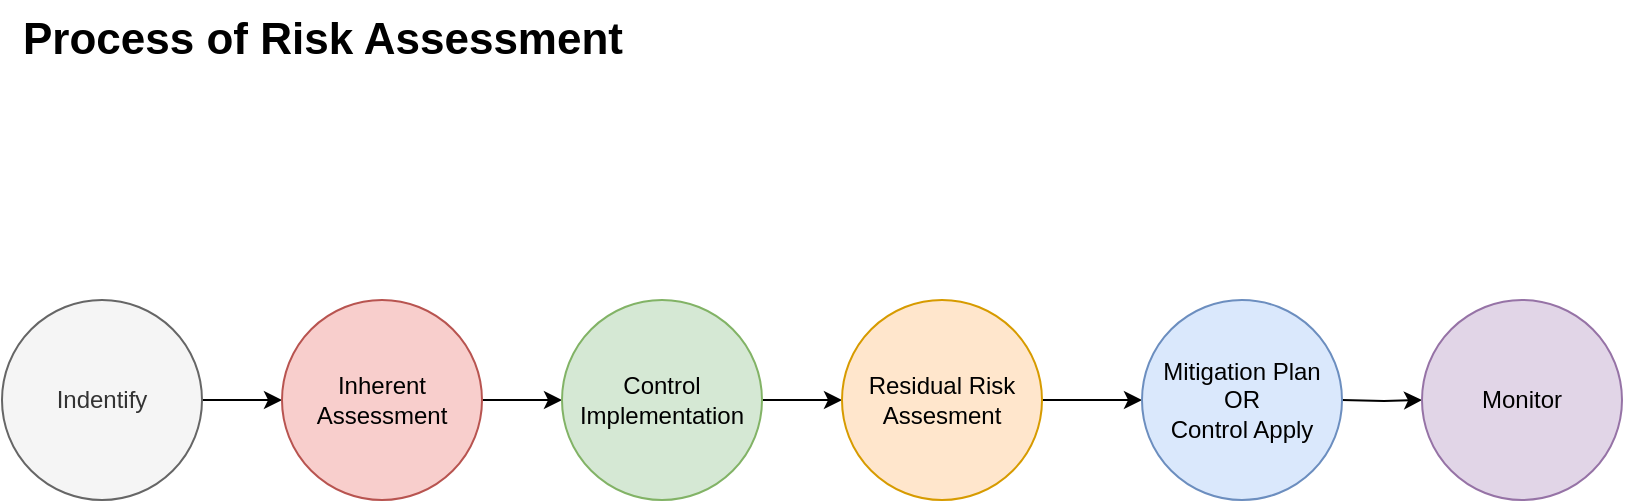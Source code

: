 <mxfile pages="2">
    <diagram name="Risk Assessment Process" id="15MNASfSljBvQMLX-rD_">
        <mxGraphModel dx="1002" dy="563" grid="1" gridSize="10" guides="1" tooltips="1" connect="1" arrows="1" fold="1" page="1" pageScale="1" pageWidth="827" pageHeight="1169" math="0" shadow="0">
            <root>
                <mxCell id="0"/>
                <mxCell id="1" parent="0"/>
                <mxCell id="Z48tQkrX5CJKN6qc_FY0-9" value="" style="edgeStyle=orthogonalEdgeStyle;rounded=0;orthogonalLoop=1;jettySize=auto;html=1;" parent="1" source="Z48tQkrX5CJKN6qc_FY0-1" target="Z48tQkrX5CJKN6qc_FY0-2" edge="1">
                    <mxGeometry relative="1" as="geometry"/>
                </mxCell>
                <UserObject label="Indentify" link="data:page/id,v3buDUtBPuDCYTwkxDMz" id="Z48tQkrX5CJKN6qc_FY0-1">
                    <mxCell style="ellipse;whiteSpace=wrap;html=1;aspect=fixed;fillColor=#f5f5f5;fontColor=#333333;strokeColor=#666666;" parent="1" vertex="1">
                        <mxGeometry x="9" y="240" width="100" height="100" as="geometry"/>
                    </mxCell>
                </UserObject>
                <mxCell id="Z48tQkrX5CJKN6qc_FY0-10" value="" style="edgeStyle=orthogonalEdgeStyle;rounded=0;orthogonalLoop=1;jettySize=auto;html=1;" parent="1" source="Z48tQkrX5CJKN6qc_FY0-2" target="Z48tQkrX5CJKN6qc_FY0-3" edge="1">
                    <mxGeometry relative="1" as="geometry"/>
                </mxCell>
                <UserObject label="Inherent Assessment" link="data:page/id,8DWoH876BlVttrcYly3p" id="Z48tQkrX5CJKN6qc_FY0-2">
                    <mxCell style="ellipse;whiteSpace=wrap;html=1;aspect=fixed;fillColor=#f8cecc;strokeColor=#b85450;" parent="1" vertex="1">
                        <mxGeometry x="149" y="240" width="100" height="100" as="geometry"/>
                    </mxCell>
                </UserObject>
                <mxCell id="Z48tQkrX5CJKN6qc_FY0-11" value="" style="edgeStyle=orthogonalEdgeStyle;rounded=0;orthogonalLoop=1;jettySize=auto;html=1;" parent="1" source="Z48tQkrX5CJKN6qc_FY0-3" target="Z48tQkrX5CJKN6qc_FY0-4" edge="1">
                    <mxGeometry relative="1" as="geometry"/>
                </mxCell>
                <mxCell id="Z48tQkrX5CJKN6qc_FY0-3" value="Control Implementation" style="ellipse;whiteSpace=wrap;html=1;aspect=fixed;fillColor=#d5e8d4;strokeColor=#82b366;" parent="1" vertex="1">
                    <mxGeometry x="289" y="240" width="100" height="100" as="geometry"/>
                </mxCell>
                <mxCell id="Z48tQkrX5CJKN6qc_FY0-12" value="" style="edgeStyle=orthogonalEdgeStyle;rounded=0;orthogonalLoop=1;jettySize=auto;html=1;" parent="1" source="Z48tQkrX5CJKN6qc_FY0-4" edge="1">
                    <mxGeometry relative="1" as="geometry">
                        <mxPoint x="579" y="290" as="targetPoint"/>
                    </mxGeometry>
                </mxCell>
                <mxCell id="Z48tQkrX5CJKN6qc_FY0-4" value="Residual Risk&lt;br&gt;Assesment" style="ellipse;whiteSpace=wrap;html=1;aspect=fixed;fillColor=#ffe6cc;strokeColor=#d79b00;" parent="1" vertex="1">
                    <mxGeometry x="429" y="240" width="100" height="100" as="geometry"/>
                </mxCell>
                <mxCell id="Z48tQkrX5CJKN6qc_FY0-13" value="" style="edgeStyle=orthogonalEdgeStyle;rounded=0;orthogonalLoop=1;jettySize=auto;html=1;" parent="1" target="Z48tQkrX5CJKN6qc_FY0-6" edge="1">
                    <mxGeometry relative="1" as="geometry">
                        <mxPoint x="679" y="290" as="sourcePoint"/>
                    </mxGeometry>
                </mxCell>
                <mxCell id="Z48tQkrX5CJKN6qc_FY0-6" value="Monitor" style="ellipse;whiteSpace=wrap;html=1;aspect=fixed;fillColor=#e1d5e7;strokeColor=#9673a6;" parent="1" vertex="1">
                    <mxGeometry x="719" y="240" width="100" height="100" as="geometry"/>
                </mxCell>
                <mxCell id="75Bqbwj7MVuNlZierDvX-2" value="&lt;font style=&quot;font-size: 22px;&quot;&gt;&lt;b&gt;Process of Risk Assessment&lt;/b&gt;&lt;/font&gt;" style="text;html=1;align=center;verticalAlign=middle;resizable=0;points=[];autosize=1;strokeColor=none;fillColor=none;" parent="1" vertex="1">
                    <mxGeometry x="9" y="90" width="320" height="40" as="geometry"/>
                </mxCell>
                <mxCell id="Xw0EZKHSCwIG0K04ht05-1" value="Mitigation Plan&lt;br&gt;OR&lt;br&gt;Control Apply" style="ellipse;whiteSpace=wrap;html=1;aspect=fixed;fillColor=#dae8fc;strokeColor=#6c8ebf;" parent="1" vertex="1">
                    <mxGeometry x="579" y="240" width="100" height="100" as="geometry"/>
                </mxCell>
            </root>
        </mxGraphModel>
    </diagram>
    <diagram id="v3buDUtBPuDCYTwkxDMz" name="Risk Identification Stage">
        <mxGraphModel dx="1002" dy="563" grid="1" gridSize="10" guides="1" tooltips="1" connect="1" arrows="1" fold="1" page="1" pageScale="1" pageWidth="827" pageHeight="1169" math="0" shadow="0">
            <root>
                <mxCell id="0"/>
                <mxCell id="1" parent="0"/>
                <mxCell id="fMBHeTYr3n7B6SUOA5rN-1" value="" style="swimlane;startSize=0;fontSize=24;" parent="1" vertex="1">
                    <mxGeometry x="80" y="50" width="780" height="520" as="geometry">
                        <mxRectangle x="40" y="80" width="50" height="40" as="alternateBounds"/>
                    </mxGeometry>
                </mxCell>
                <mxCell id="BUL69KtetxcrcClshWOw-1" value="&lt;div style=&quot;&quot;&gt;&lt;span style=&quot;font-size: 12px; background-color: initial;&quot;&gt;Entiy Dropdown&lt;/span&gt;&lt;/div&gt;" style="rounded=1;whiteSpace=wrap;html=1;fontSize=24;align=center;" parent="fMBHeTYr3n7B6SUOA5rN-1" vertex="1">
                    <mxGeometry x="30" y="40" width="140" height="40" as="geometry"/>
                </mxCell>
                <mxCell id="BUL69KtetxcrcClshWOw-7" value="Department Dropdown" style="rounded=1;whiteSpace=wrap;html=1;fontSize=12;" parent="fMBHeTYr3n7B6SUOA5rN-1" vertex="1">
                    <mxGeometry x="360" y="40" width="134" height="40" as="geometry"/>
                </mxCell>
                <mxCell id="BUL69KtetxcrcClshWOw-6" value="Group Dropdown" style="rounded=1;whiteSpace=wrap;html=1;fontSize=12;" parent="fMBHeTYr3n7B6SUOA5rN-1" vertex="1">
                    <mxGeometry x="190" y="40" width="144" height="40" as="geometry"/>
                </mxCell>
                <mxCell id="BUL69KtetxcrcClshWOw-8" value="Unit Dropdown&lt;br&gt;(if any)" style="rounded=1;whiteSpace=wrap;html=1;fontSize=12;" parent="fMBHeTYr3n7B6SUOA5rN-1" vertex="1">
                    <mxGeometry x="520" y="40" width="134" height="40" as="geometry"/>
                </mxCell>
                <mxCell id="-Z-RP1oG43ZO77pvYwXT-1" style="edgeStyle=none;html=1;entryX=0.25;entryY=0;entryDx=0;entryDy=0;" parent="fMBHeTYr3n7B6SUOA5rN-1" target="sW02iLDB-YwF7kZwF7Fw-2" edge="1">
                    <mxGeometry relative="1" as="geometry">
                        <mxPoint x="65" y="169" as="sourcePoint"/>
                    </mxGeometry>
                </mxCell>
                <UserObject label="Upon Clicking on the filter button a modal Pop-up will be shown up , Which will show all the associated risk based on the choosen&amp;nbsp;&lt;br&gt;&lt;b&gt;Entity,Group, Department and Unit&lt;/b&gt;" link="data:page/id,BjAR7A-LRiYmfCkJhe-3" id="BUL69KtetxcrcClshWOw-10">
                    <mxCell style="rounded=0;whiteSpace=wrap;html=1;fontSize=12;fillColor=#dae8fc;gradientColor=#7ea6e0;strokeColor=#6c8ebf;align=left;" parent="fMBHeTYr3n7B6SUOA5rN-1" vertex="1">
                        <mxGeometry x="27" y="110" width="720" height="60" as="geometry"/>
                    </mxCell>
                </UserObject>
                <mxCell id="sW02iLDB-YwF7kZwF7Fw-1" style="edgeStyle=none;html=1;fontSize=16;entryX=0.946;entryY=-0.002;entryDx=0;entryDy=0;entryPerimeter=0;" parent="fMBHeTYr3n7B6SUOA5rN-1" source="BUL69KtetxcrcClshWOw-12" target="BUL69KtetxcrcClshWOw-10" edge="1">
                    <mxGeometry relative="1" as="geometry">
                        <mxPoint x="710" y="100" as="targetPoint"/>
                    </mxGeometry>
                </mxCell>
                <mxCell id="BUL69KtetxcrcClshWOw-12" value="Filter Risk" style="rounded=1;whiteSpace=wrap;html=1;fontSize=12;fillColor=#dae8fc;strokeColor=#6c8ebf;" parent="fMBHeTYr3n7B6SUOA5rN-1" vertex="1">
                    <mxGeometry x="670" y="40" width="80" height="40" as="geometry"/>
                </mxCell>
                <mxCell id="sW02iLDB-YwF7kZwF7Fw-2" value="Choosen Risk (R1)" style="rounded=1;whiteSpace=wrap;html=1;fontSize=14;" parent="fMBHeTYr3n7B6SUOA5rN-1" vertex="1">
                    <mxGeometry x="30" y="190" width="140" height="40" as="geometry"/>
                </mxCell>
                <mxCell id="sW02iLDB-YwF7kZwF7Fw-4" value="System generated #Ref ID **" style="rounded=1;whiteSpace=wrap;html=1;fontSize=14;" parent="fMBHeTYr3n7B6SUOA5rN-1" vertex="1">
                    <mxGeometry x="190" y="190" width="380" height="40" as="geometry"/>
                </mxCell>
                <mxCell id="sW02iLDB-YwF7kZwF7Fw-5" value="**Sample Risk Reference ID: TF-RS-001-EM-CCNV-CCB&lt;br&gt;&amp;nbsp;Prefix: TF-RS + {Numeric value} + {Entity Name's first two letters} + {first letter of every word in the Group name} + {first letter of every word in the Department}" style="rounded=0;whiteSpace=wrap;html=1;fontSize=14;fillColor=#dae8fc;gradientColor=#7ea6e0;strokeColor=#6c8ebf;align=left;" parent="fMBHeTYr3n7B6SUOA5rN-1" vertex="1">
                    <mxGeometry x="30" y="250" width="720" height="60" as="geometry"/>
                </mxCell>
                <mxCell id="FnmGx0jHMM8Vh_3Tbjop-1" value="Risk Type Dropdown" style="rounded=1;whiteSpace=wrap;html=1;fontSize=14;" parent="fMBHeTYr3n7B6SUOA5rN-1" vertex="1">
                    <mxGeometry x="597" y="190" width="150" height="40" as="geometry"/>
                </mxCell>
                <mxCell id="FnmGx0jHMM8Vh_3Tbjop-6" value="Sub-Process Dropdown" style="rounded=1;whiteSpace=wrap;html=1;fontSize=14;" parent="fMBHeTYr3n7B6SUOA5rN-1" vertex="1">
                    <mxGeometry x="210" y="330" width="190" height="40" as="geometry"/>
                </mxCell>
                <mxCell id="FnmGx0jHMM8Vh_3Tbjop-5" value="Process Dropdown" style="rounded=1;whiteSpace=wrap;html=1;fontSize=14;" parent="fMBHeTYr3n7B6SUOA5rN-1" vertex="1">
                    <mxGeometry x="30" y="330" width="170" height="40" as="geometry"/>
                </mxCell>
                <mxCell id="FnmGx0jHMM8Vh_3Tbjop-4" value="Risk Champion Dropdown" style="rounded=1;whiteSpace=wrap;html=1;fontSize=14;" parent="fMBHeTYr3n7B6SUOA5rN-1" vertex="1">
                    <mxGeometry x="414" y="330" width="166" height="40" as="geometry"/>
                </mxCell>
                <mxCell id="FnmGx0jHMM8Vh_3Tbjop-9" value="Assesment Date" style="rounded=1;whiteSpace=wrap;html=1;fontSize=14;" parent="fMBHeTYr3n7B6SUOA5rN-1" vertex="1">
                    <mxGeometry x="600" y="330" width="150" height="40" as="geometry"/>
                </mxCell>
                <mxCell id="Xy54KvV-FAmgp7EFjI-Z-1" value="Save" style="rounded=1;whiteSpace=wrap;html=1;labelBorderColor=none;fontSize=14;fillColor=#d5e8d4;gradientColor=#97d077;strokeColor=#82b366;" parent="fMBHeTYr3n7B6SUOA5rN-1" vertex="1">
                    <mxGeometry x="30" y="390" width="120" height="40" as="geometry"/>
                </mxCell>
                <mxCell id="uFeJdkBYWcN1V2fYIJUP-1" value="&lt;b&gt;&lt;font style=&quot;font-size: 24px;&quot;&gt;Identify&lt;/font&gt;&lt;/b&gt;" style="text;html=1;align=center;verticalAlign=middle;resizable=0;points=[];autosize=1;strokeColor=none;fillColor=none;" parent="1" vertex="1">
                    <mxGeometry x="80" width="110" height="40" as="geometry"/>
                </mxCell>
            </root>
        </mxGraphModel>
    </diagram>
    <diagram id="8DWoH876BlVttrcYly3p" name="Inherent Risk Assessment Stage">
        <mxGraphModel dx="1179" dy="662" grid="1" gridSize="10" guides="1" tooltips="1" connect="1" arrows="1" fold="1" page="1" pageScale="1" pageWidth="850" pageHeight="1100" math="0" shadow="0">
            <root>
                <mxCell id="0"/>
                <mxCell id="1" parent="0"/>
                <mxCell id="t8OvggcV_xyT3Mdwyf7E-1" value="" style="swimlane;startSize=0;fontSize=24;" parent="1" vertex="1">
                    <mxGeometry x="30" y="70" width="1485" height="520" as="geometry">
                        <mxRectangle x="40" y="80" width="50" height="40" as="alternateBounds"/>
                    </mxGeometry>
                </mxCell>
                <mxCell id="t8OvggcV_xyT3Mdwyf7E-22" value="Assets" style="childLayout=tableLayout;recursiveResize=0;strokeColor=#98bf21;fillColor=#A7C942;shadow=1;fontSize=18;" parent="t8OvggcV_xyT3Mdwyf7E-1" vertex="1">
                    <mxGeometry y="20" width="390" height="130" as="geometry"/>
                </mxCell>
                <mxCell id="t8OvggcV_xyT3Mdwyf7E-23" style="shape=tableRow;horizontal=0;startSize=0;swimlaneHead=0;swimlaneBody=0;top=0;left=0;bottom=0;right=0;dropTarget=0;collapsible=0;recursiveResize=0;expand=0;fontStyle=0;strokeColor=inherit;fillColor=#ffffff;fontSize=18;" parent="t8OvggcV_xyT3Mdwyf7E-22" vertex="1">
                    <mxGeometry width="390" height="33" as="geometry"/>
                </mxCell>
                <mxCell id="t8OvggcV_xyT3Mdwyf7E-24" value="Risk Title" style="connectable=0;recursiveResize=0;strokeColor=inherit;fillColor=#A7C942;align=center;fontStyle=1;fontColor=#FFFFFF;html=1;fontSize=18;" parent="t8OvggcV_xyT3Mdwyf7E-23" vertex="1">
                    <mxGeometry width="93" height="33" as="geometry">
                        <mxRectangle width="93" height="33" as="alternateBounds"/>
                    </mxGeometry>
                </mxCell>
                <mxCell id="t8OvggcV_xyT3Mdwyf7E-25" value="Process" style="connectable=0;recursiveResize=0;strokeColor=inherit;fillColor=#A7C942;align=center;fontStyle=1;fontColor=#FFFFFF;html=1;fontSize=18;" parent="t8OvggcV_xyT3Mdwyf7E-23" vertex="1">
                    <mxGeometry x="93" width="117" height="33" as="geometry">
                        <mxRectangle width="117" height="33" as="alternateBounds"/>
                    </mxGeometry>
                </mxCell>
                <mxCell id="t8OvggcV_xyT3Mdwyf7E-26" value="Sub-Process" style="connectable=0;recursiveResize=0;strokeColor=inherit;fillColor=#A7C942;align=center;fontStyle=1;fontColor=#FFFFFF;html=1;fontSize=18;" parent="t8OvggcV_xyT3Mdwyf7E-23" vertex="1">
                    <mxGeometry x="210" width="180" height="33" as="geometry">
                        <mxRectangle width="180" height="33" as="alternateBounds"/>
                    </mxGeometry>
                </mxCell>
                <mxCell id="t8OvggcV_xyT3Mdwyf7E-27" value="" style="shape=tableRow;horizontal=0;startSize=0;swimlaneHead=0;swimlaneBody=0;top=0;left=0;bottom=0;right=0;dropTarget=0;collapsible=0;recursiveResize=0;expand=0;fontStyle=0;strokeColor=inherit;fillColor=#ffffff;fontSize=18;" parent="t8OvggcV_xyT3Mdwyf7E-22" vertex="1">
                    <mxGeometry y="33" width="390" height="97" as="geometry"/>
                </mxCell>
                <mxCell id="t8OvggcV_xyT3Mdwyf7E-28" value="&lt;font style=&quot;font-size: 10px;&quot;&gt;R1&lt;/font&gt;" style="connectable=0;recursiveResize=0;strokeColor=inherit;fillColor=inherit;align=center;whiteSpace=wrap;html=1;fontSize=18;" parent="t8OvggcV_xyT3Mdwyf7E-27" vertex="1">
                    <mxGeometry width="93" height="97" as="geometry">
                        <mxRectangle width="93" height="97" as="alternateBounds"/>
                    </mxGeometry>
                </mxCell>
                <mxCell id="t8OvggcV_xyT3Mdwyf7E-29" value="&lt;font style=&quot;font-size: 10px;&quot;&gt;P1&lt;/font&gt;" style="connectable=0;recursiveResize=0;strokeColor=inherit;fillColor=inherit;align=center;whiteSpace=wrap;html=1;fontSize=18;" parent="t8OvggcV_xyT3Mdwyf7E-27" vertex="1">
                    <mxGeometry x="93" width="117" height="97" as="geometry">
                        <mxRectangle width="117" height="97" as="alternateBounds"/>
                    </mxGeometry>
                </mxCell>
                <mxCell id="t8OvggcV_xyT3Mdwyf7E-30" value="&lt;font style=&quot;font-size: 10px;&quot;&gt;SP1&lt;/font&gt;" style="connectable=0;recursiveResize=0;strokeColor=inherit;fillColor=inherit;align=center;whiteSpace=wrap;html=1;fontSize=18;" parent="t8OvggcV_xyT3Mdwyf7E-27" vertex="1">
                    <mxGeometry x="210" width="180" height="97" as="geometry">
                        <mxRectangle width="180" height="97" as="alternateBounds"/>
                    </mxGeometry>
                </mxCell>
                <mxCell id="wWISTY8EZyodj2cGMMiB-1" value="Assets" style="childLayout=tableLayout;recursiveResize=0;strokeColor=#98bf21;fillColor=#A7C942;shadow=1;fontSize=18;" parent="t8OvggcV_xyT3Mdwyf7E-1" vertex="1">
                    <mxGeometry x="390" y="20" width="390" height="130" as="geometry"/>
                </mxCell>
                <mxCell id="wWISTY8EZyodj2cGMMiB-2" style="shape=tableRow;horizontal=0;startSize=0;swimlaneHead=0;swimlaneBody=0;top=0;left=0;bottom=0;right=0;dropTarget=0;collapsible=0;recursiveResize=0;expand=0;fontStyle=0;strokeColor=inherit;fillColor=#ffffff;fontSize=18;" parent="wWISTY8EZyodj2cGMMiB-1" vertex="1">
                    <mxGeometry width="390" height="33" as="geometry"/>
                </mxCell>
                <mxCell id="wWISTY8EZyodj2cGMMiB-3" value="Risk Description" style="connectable=0;recursiveResize=0;strokeColor=inherit;fillColor=#A7C942;align=center;fontStyle=1;fontColor=#FFFFFF;html=1;fontSize=18;" parent="wWISTY8EZyodj2cGMMiB-2" vertex="1">
                    <mxGeometry width="150" height="33" as="geometry">
                        <mxRectangle width="150" height="33" as="alternateBounds"/>
                    </mxGeometry>
                </mxCell>
                <mxCell id="wWISTY8EZyodj2cGMMiB-4" value="Category *" style="connectable=0;recursiveResize=0;strokeColor=inherit;fillColor=#A7C942;align=center;fontStyle=1;fontColor=#FFFFFF;html=1;fontSize=18;" parent="wWISTY8EZyodj2cGMMiB-2" vertex="1">
                    <mxGeometry x="150" width="130" height="33" as="geometry">
                        <mxRectangle width="130" height="33" as="alternateBounds"/>
                    </mxGeometry>
                </mxCell>
                <mxCell id="wWISTY8EZyodj2cGMMiB-5" value="Risk Factor *" style="connectable=0;recursiveResize=0;strokeColor=inherit;fillColor=#A7C942;align=center;fontStyle=1;fontColor=#FFFFFF;html=1;fontSize=18;" parent="wWISTY8EZyodj2cGMMiB-2" vertex="1">
                    <mxGeometry x="280" width="110" height="33" as="geometry">
                        <mxRectangle width="110" height="33" as="alternateBounds"/>
                    </mxGeometry>
                </mxCell>
                <mxCell id="wWISTY8EZyodj2cGMMiB-6" value="" style="shape=tableRow;horizontal=0;startSize=0;swimlaneHead=0;swimlaneBody=0;top=0;left=0;bottom=0;right=0;dropTarget=0;collapsible=0;recursiveResize=0;expand=0;fontStyle=0;strokeColor=inherit;fillColor=#ffffff;fontSize=18;" parent="wWISTY8EZyodj2cGMMiB-1" vertex="1">
                    <mxGeometry y="33" width="390" height="97" as="geometry"/>
                </mxCell>
                <mxCell id="wWISTY8EZyodj2cGMMiB-7" value="&lt;font style=&quot;font-size: 10px;&quot;&gt;RD1...........(read more)&lt;/font&gt;" style="connectable=0;recursiveResize=0;strokeColor=inherit;fillColor=inherit;align=center;whiteSpace=wrap;html=1;fontSize=18;" parent="wWISTY8EZyodj2cGMMiB-6" vertex="1">
                    <mxGeometry width="150" height="97" as="geometry">
                        <mxRectangle width="150" height="97" as="alternateBounds"/>
                    </mxGeometry>
                </mxCell>
                <mxCell id="wWISTY8EZyodj2cGMMiB-8" value="&lt;font style=&quot;font-size: 10px;&quot;&gt;RC1&lt;/font&gt;" style="connectable=0;recursiveResize=0;strokeColor=inherit;fillColor=inherit;align=center;whiteSpace=wrap;html=1;fontSize=18;" parent="wWISTY8EZyodj2cGMMiB-6" vertex="1">
                    <mxGeometry x="150" width="130" height="97" as="geometry">
                        <mxRectangle width="130" height="97" as="alternateBounds"/>
                    </mxGeometry>
                </mxCell>
                <mxCell id="wWISTY8EZyodj2cGMMiB-9" value="&lt;span style=&quot;font-size: 10px;&quot;&gt;RF1&lt;/span&gt;" style="connectable=0;recursiveResize=0;strokeColor=inherit;fillColor=inherit;align=center;whiteSpace=wrap;html=1;fontSize=18;" parent="wWISTY8EZyodj2cGMMiB-6" vertex="1">
                    <mxGeometry x="280" width="110" height="97" as="geometry">
                        <mxRectangle width="110" height="97" as="alternateBounds"/>
                    </mxGeometry>
                </mxCell>
                <mxCell id="8fR43npDGYwGXjyQY9KT-3" value="Assets" style="childLayout=tableLayout;recursiveResize=0;strokeColor=#98bf21;fillColor=#A7C942;shadow=1;fontSize=18;" parent="t8OvggcV_xyT3Mdwyf7E-1" vertex="1">
                    <mxGeometry x="780" y="20" width="390" height="130" as="geometry"/>
                </mxCell>
                <mxCell id="8fR43npDGYwGXjyQY9KT-4" style="shape=tableRow;horizontal=0;startSize=0;swimlaneHead=0;swimlaneBody=0;top=0;left=0;bottom=0;right=0;dropTarget=0;collapsible=0;recursiveResize=0;expand=0;fontStyle=0;strokeColor=inherit;fillColor=#ffffff;fontSize=18;" parent="8fR43npDGYwGXjyQY9KT-3" vertex="1">
                    <mxGeometry width="390" height="33" as="geometry"/>
                </mxCell>
                <mxCell id="8fR43npDGYwGXjyQY9KT-5" value="Root Cause **" style="connectable=0;recursiveResize=0;strokeColor=inherit;fillColor=#A7C942;align=center;fontStyle=1;fontColor=#FFFFFF;html=1;fontSize=18;" parent="8fR43npDGYwGXjyQY9KT-4" vertex="1">
                    <mxGeometry width="200" height="33" as="geometry">
                        <mxRectangle width="200" height="33" as="alternateBounds"/>
                    </mxGeometry>
                </mxCell>
                <mxCell id="8fR43npDGYwGXjyQY9KT-6" value="Category *" style="connectable=0;recursiveResize=0;strokeColor=inherit;fillColor=#A7C942;align=center;fontStyle=1;fontColor=#FFFFFF;html=1;fontSize=18;" parent="8fR43npDGYwGXjyQY9KT-4" vertex="1">
                    <mxGeometry x="200" width="80" height="33" as="geometry">
                        <mxRectangle width="80" height="33" as="alternateBounds"/>
                    </mxGeometry>
                </mxCell>
                <mxCell id="8fR43npDGYwGXjyQY9KT-7" value="Risk Factor *" style="connectable=0;recursiveResize=0;strokeColor=inherit;fillColor=#A7C942;align=center;fontStyle=1;fontColor=#FFFFFF;html=1;fontSize=18;" parent="8fR43npDGYwGXjyQY9KT-4" vertex="1">
                    <mxGeometry x="280" width="110" height="33" as="geometry">
                        <mxRectangle width="110" height="33" as="alternateBounds"/>
                    </mxGeometry>
                </mxCell>
                <mxCell id="8fR43npDGYwGXjyQY9KT-8" value="" style="shape=tableRow;horizontal=0;startSize=0;swimlaneHead=0;swimlaneBody=0;top=0;left=0;bottom=0;right=0;dropTarget=0;collapsible=0;recursiveResize=0;expand=0;fontStyle=0;strokeColor=inherit;fillColor=#ffffff;fontSize=18;" parent="8fR43npDGYwGXjyQY9KT-3" vertex="1">
                    <mxGeometry y="33" width="390" height="97" as="geometry"/>
                </mxCell>
                <mxCell id="8fR43npDGYwGXjyQY9KT-9" value="&lt;ul&gt;&lt;li style=&quot;text-align: left;&quot;&gt;&lt;font style=&quot;font-size: 10px;&quot;&gt;RC1...........(read more)&lt;/font&gt;&lt;/li&gt;&lt;li style=&quot;border-color: var(--border-color); text-align: left;&quot;&gt;&lt;font style=&quot;border-color: var(--border-color); font-size: 10px;&quot;&gt;RC2...........(read more)&lt;/font&gt;&lt;/li&gt;&lt;li style=&quot;border-color: var(--border-color); text-align: left;&quot;&gt;&lt;font style=&quot;border-color: var(--border-color); font-size: 10px;&quot;&gt;RC(n)..........(read more)&lt;/font&gt;&lt;/li&gt;&lt;/ul&gt;" style="connectable=0;recursiveResize=0;strokeColor=inherit;fillColor=inherit;align=center;whiteSpace=wrap;html=1;fontSize=18;" parent="8fR43npDGYwGXjyQY9KT-8" vertex="1">
                    <mxGeometry width="200" height="97" as="geometry">
                        <mxRectangle width="200" height="97" as="alternateBounds"/>
                    </mxGeometry>
                </mxCell>
                <mxCell id="8fR43npDGYwGXjyQY9KT-10" value="&lt;font style=&quot;font-size: 10px;&quot;&gt;RC1&lt;/font&gt;" style="connectable=0;recursiveResize=0;strokeColor=inherit;fillColor=inherit;align=center;whiteSpace=wrap;html=1;fontSize=18;" parent="8fR43npDGYwGXjyQY9KT-8" vertex="1">
                    <mxGeometry x="200" width="80" height="97" as="geometry">
                        <mxRectangle width="80" height="97" as="alternateBounds"/>
                    </mxGeometry>
                </mxCell>
                <mxCell id="8fR43npDGYwGXjyQY9KT-11" value="&lt;span style=&quot;font-size: 10px;&quot;&gt;RF1&lt;/span&gt;" style="connectable=0;recursiveResize=0;strokeColor=inherit;fillColor=inherit;align=center;whiteSpace=wrap;html=1;fontSize=18;" parent="8fR43npDGYwGXjyQY9KT-8" vertex="1">
                    <mxGeometry x="280" width="110" height="97" as="geometry">
                        <mxRectangle width="110" height="97" as="alternateBounds"/>
                    </mxGeometry>
                </mxCell>
                <mxCell id="8fR43npDGYwGXjyQY9KT-1" value="&lt;font style=&quot;font-size: 10px;&quot;&gt;&lt;b&gt;Category: It will be a dropdown which will pull data from the master. For unit Risk(R1) only one Risk Category(RC) need to be selected.&lt;/b&gt;&lt;/font&gt;" style="text;html=1;align=left;verticalAlign=middle;resizable=0;points=[];autosize=1;strokeColor=none;fillColor=none;fontSize=10;" parent="t8OvggcV_xyT3Mdwyf7E-1" vertex="1">
                    <mxGeometry x="30" y="170" width="660" height="30" as="geometry"/>
                </mxCell>
                <mxCell id="8fR43npDGYwGXjyQY9KT-2" value="&lt;b&gt;Risk Factor:&amp;nbsp;&lt;span style=&quot;border-color: var(--border-color);&quot;&gt;It will be a dropdown which will pull data from the master. For unit Risk(R1) only one Risk Factor(RF) need to be selected.&lt;/span&gt;&lt;/b&gt;" style="text;html=1;align=left;verticalAlign=middle;resizable=0;points=[];autosize=1;strokeColor=none;fillColor=none;fontSize=10;" parent="t8OvggcV_xyT3Mdwyf7E-1" vertex="1">
                    <mxGeometry x="30" y="210" width="660" height="30" as="geometry"/>
                </mxCell>
                <mxCell id="2o9TGymbd_LHRX_0i4xs-1" value="&lt;font style=&quot;font-size: 10px;&quot;&gt;&lt;b&gt;Root Cause: It will multi-select dropdown. For unit Risk there is a possibilty of having multiple root cause&lt;/b&gt;&lt;/font&gt;" style="text;html=1;align=left;verticalAlign=middle;resizable=0;points=[];autosize=1;strokeColor=none;fillColor=none;" vertex="1" parent="t8OvggcV_xyT3Mdwyf7E-1">
                    <mxGeometry x="30" y="240" width="520" height="30" as="geometry"/>
                </mxCell>
                <mxCell id="t8OvggcV_xyT3Mdwyf7E-21" value="&lt;b&gt;&lt;font style=&quot;font-size: 18px;&quot;&gt;As&lt;/font&gt;&lt;font style=&quot;font-size: 16px;&quot;&gt;sessment&amp;nbsp;&lt;/font&gt;&lt;/b&gt;" style="text;html=1;align=center;verticalAlign=middle;resizable=0;points=[];autosize=1;strokeColor=none;fillColor=none;" parent="1" vertex="1">
                    <mxGeometry x="30" y="25" width="120" height="40" as="geometry"/>
                </mxCell>
            </root>
        </mxGraphModel>
    </diagram>
    <diagram id="BjAR7A-LRiYmfCkJhe-3" name="Risk Modal">
        <mxGraphModel dx="748" dy="563" grid="1" gridSize="10" guides="1" tooltips="1" connect="1" arrows="1" fold="1" page="1" pageScale="1" pageWidth="850" pageHeight="1100" math="0" shadow="0">
            <root>
                <mxCell id="0"/>
                <mxCell id="1" parent="0"/>
                <mxCell id="TVmRiJIeiBGKK7X0j1Yd-26" value="Risk List" style="swimlane;whiteSpace=wrap;html=1;fontSize=12;startSize=23;" parent="1" vertex="1">
                    <mxGeometry x="40" y="40" width="750" height="440" as="geometry"/>
                </mxCell>
                <mxCell id="TVmRiJIeiBGKK7X0j1Yd-27" value="Assets" style="childLayout=tableLayout;recursiveResize=0;strokeColor=#C73500;fillColor=#fa6800;shadow=1;fontSize=12;fontColor=#000000;" parent="1" vertex="1">
                    <mxGeometry x="40" y="60" width="750" height="420" as="geometry"/>
                </mxCell>
                <mxCell id="TVmRiJIeiBGKK7X0j1Yd-28" style="shape=tableRow;horizontal=0;startSize=0;swimlaneHead=0;swimlaneBody=0;top=0;left=0;bottom=0;right=0;dropTarget=0;collapsible=0;recursiveResize=0;expand=0;fontStyle=0;strokeColor=inherit;fillColor=#ffffff;fontSize=12;" parent="TVmRiJIeiBGKK7X0j1Yd-27" vertex="1">
                    <mxGeometry width="750" height="87" as="geometry"/>
                </mxCell>
                <mxCell id="TVmRiJIeiBGKK7X0j1Yd-29" value="Risk Title" style="connectable=0;recursiveResize=0;strokeColor=inherit;fillColor=#A7C942;align=center;fontStyle=1;fontColor=#FFFFFF;html=1;fontSize=12;" parent="TVmRiJIeiBGKK7X0j1Yd-28" vertex="1">
                    <mxGeometry width="250" height="87" as="geometry">
                        <mxRectangle width="250" height="87" as="alternateBounds"/>
                    </mxGeometry>
                </mxCell>
                <mxCell id="TVmRiJIeiBGKK7X0j1Yd-30" value="Risk Description" style="connectable=0;recursiveResize=0;strokeColor=inherit;fillColor=#A7C942;align=center;fontStyle=1;fontColor=#FFFFFF;html=1;fontSize=12;" parent="TVmRiJIeiBGKK7X0j1Yd-28" vertex="1">
                    <mxGeometry x="250" width="250" height="87" as="geometry">
                        <mxRectangle width="250" height="87" as="alternateBounds"/>
                    </mxGeometry>
                </mxCell>
                <mxCell id="TVmRiJIeiBGKK7X0j1Yd-31" value="User Action" style="connectable=0;recursiveResize=0;strokeColor=inherit;fillColor=#A7C942;align=center;fontStyle=1;fontColor=#FFFFFF;html=1;fontSize=12;" parent="TVmRiJIeiBGKK7X0j1Yd-28" vertex="1">
                    <mxGeometry x="500" width="250" height="87" as="geometry">
                        <mxRectangle width="250" height="87" as="alternateBounds"/>
                    </mxGeometry>
                </mxCell>
                <mxCell id="TVmRiJIeiBGKK7X0j1Yd-32" value="" style="shape=tableRow;horizontal=0;startSize=0;swimlaneHead=0;swimlaneBody=0;top=0;left=0;bottom=0;right=0;dropTarget=0;collapsible=0;recursiveResize=0;expand=0;fontStyle=0;strokeColor=inherit;fillColor=#ffffff;fontSize=12;" parent="TVmRiJIeiBGKK7X0j1Yd-27" vertex="1">
                    <mxGeometry y="87" width="750" height="84" as="geometry"/>
                </mxCell>
                <mxCell id="TVmRiJIeiBGKK7X0j1Yd-33" value="RT1" style="connectable=0;recursiveResize=0;strokeColor=inherit;fillColor=inherit;align=center;whiteSpace=wrap;html=1;fontSize=12;" parent="TVmRiJIeiBGKK7X0j1Yd-32" vertex="1">
                    <mxGeometry width="250" height="84" as="geometry">
                        <mxRectangle width="250" height="84" as="alternateBounds"/>
                    </mxGeometry>
                </mxCell>
                <mxCell id="TVmRiJIeiBGKK7X0j1Yd-34" value="RD1" style="connectable=0;recursiveResize=0;strokeColor=inherit;fillColor=inherit;align=center;whiteSpace=wrap;html=1;fontSize=12;" parent="TVmRiJIeiBGKK7X0j1Yd-32" vertex="1">
                    <mxGeometry x="250" width="250" height="84" as="geometry">
                        <mxRectangle width="250" height="84" as="alternateBounds"/>
                    </mxGeometry>
                </mxCell>
                <mxCell id="TVmRiJIeiBGKK7X0j1Yd-35" value="" style="connectable=0;recursiveResize=0;strokeColor=inherit;fillColor=inherit;align=center;whiteSpace=wrap;html=1;fontSize=12;" parent="TVmRiJIeiBGKK7X0j1Yd-32" vertex="1">
                    <mxGeometry x="500" width="250" height="84" as="geometry">
                        <mxRectangle width="250" height="84" as="alternateBounds"/>
                    </mxGeometry>
                </mxCell>
                <mxCell id="TVmRiJIeiBGKK7X0j1Yd-36" value="" style="shape=tableRow;horizontal=0;startSize=0;swimlaneHead=0;swimlaneBody=0;top=0;left=0;bottom=0;right=0;dropTarget=0;collapsible=0;recursiveResize=0;expand=0;fontStyle=1;strokeColor=inherit;fillColor=#EAF2D3;fontSize=12;" parent="TVmRiJIeiBGKK7X0j1Yd-27" vertex="1">
                    <mxGeometry y="171" width="750" height="81" as="geometry"/>
                </mxCell>
                <mxCell id="TVmRiJIeiBGKK7X0j1Yd-37" value="RT2" style="connectable=0;recursiveResize=0;strokeColor=inherit;fillColor=inherit;whiteSpace=wrap;html=1;fontSize=12;" parent="TVmRiJIeiBGKK7X0j1Yd-36" vertex="1">
                    <mxGeometry width="250" height="81" as="geometry">
                        <mxRectangle width="250" height="81" as="alternateBounds"/>
                    </mxGeometry>
                </mxCell>
                <mxCell id="TVmRiJIeiBGKK7X0j1Yd-38" value="RD2" style="connectable=0;recursiveResize=0;strokeColor=inherit;fillColor=inherit;whiteSpace=wrap;html=1;fontSize=12;" parent="TVmRiJIeiBGKK7X0j1Yd-36" vertex="1">
                    <mxGeometry x="250" width="250" height="81" as="geometry">
                        <mxRectangle width="250" height="81" as="alternateBounds"/>
                    </mxGeometry>
                </mxCell>
                <mxCell id="TVmRiJIeiBGKK7X0j1Yd-39" value="" style="connectable=0;recursiveResize=0;strokeColor=inherit;fillColor=inherit;whiteSpace=wrap;html=1;fontSize=12;" parent="TVmRiJIeiBGKK7X0j1Yd-36" vertex="1">
                    <mxGeometry x="500" width="250" height="81" as="geometry">
                        <mxRectangle width="250" height="81" as="alternateBounds"/>
                    </mxGeometry>
                </mxCell>
                <mxCell id="TVmRiJIeiBGKK7X0j1Yd-40" value="" style="shape=tableRow;horizontal=0;startSize=0;swimlaneHead=0;swimlaneBody=0;top=0;left=0;bottom=0;right=0;dropTarget=0;collapsible=0;recursiveResize=0;expand=0;fontStyle=0;strokeColor=inherit;fillColor=#ffffff;fontSize=12;" parent="TVmRiJIeiBGKK7X0j1Yd-27" vertex="1">
                    <mxGeometry y="252" width="750" height="87" as="geometry"/>
                </mxCell>
                <mxCell id="TVmRiJIeiBGKK7X0j1Yd-41" value="RT3" style="connectable=0;recursiveResize=0;strokeColor=inherit;fillColor=inherit;fontStyle=0;align=center;whiteSpace=wrap;html=1;fontSize=12;" parent="TVmRiJIeiBGKK7X0j1Yd-40" vertex="1">
                    <mxGeometry width="250" height="87" as="geometry">
                        <mxRectangle width="250" height="87" as="alternateBounds"/>
                    </mxGeometry>
                </mxCell>
                <mxCell id="TVmRiJIeiBGKK7X0j1Yd-42" value="RD3" style="connectable=0;recursiveResize=0;strokeColor=inherit;fillColor=inherit;fontStyle=0;align=center;whiteSpace=wrap;html=1;fontSize=12;" parent="TVmRiJIeiBGKK7X0j1Yd-40" vertex="1">
                    <mxGeometry x="250" width="250" height="87" as="geometry">
                        <mxRectangle width="250" height="87" as="alternateBounds"/>
                    </mxGeometry>
                </mxCell>
                <mxCell id="TVmRiJIeiBGKK7X0j1Yd-43" value="" style="connectable=0;recursiveResize=0;strokeColor=inherit;fillColor=inherit;fontStyle=0;align=center;whiteSpace=wrap;html=1;fontSize=12;" parent="TVmRiJIeiBGKK7X0j1Yd-40" vertex="1">
                    <mxGeometry x="500" width="250" height="87" as="geometry">
                        <mxRectangle width="250" height="87" as="alternateBounds"/>
                    </mxGeometry>
                </mxCell>
                <mxCell id="TVmRiJIeiBGKK7X0j1Yd-44" value="" style="shape=tableRow;horizontal=0;startSize=0;swimlaneHead=0;swimlaneBody=0;top=0;left=0;bottom=0;right=0;dropTarget=0;collapsible=0;recursiveResize=0;expand=0;fontStyle=1;strokeColor=inherit;fillColor=#EAF2D3;fontSize=12;" parent="TVmRiJIeiBGKK7X0j1Yd-27" vertex="1">
                    <mxGeometry y="339" width="750" height="81" as="geometry"/>
                </mxCell>
                <mxCell id="TVmRiJIeiBGKK7X0j1Yd-45" value="RT(n)" style="connectable=0;recursiveResize=0;strokeColor=inherit;fillColor=inherit;whiteSpace=wrap;html=1;fontSize=12;" parent="TVmRiJIeiBGKK7X0j1Yd-44" vertex="1">
                    <mxGeometry width="250" height="81" as="geometry">
                        <mxRectangle width="250" height="81" as="alternateBounds"/>
                    </mxGeometry>
                </mxCell>
                <mxCell id="TVmRiJIeiBGKK7X0j1Yd-46" value="RD(n)" style="connectable=0;recursiveResize=0;strokeColor=inherit;fillColor=inherit;whiteSpace=wrap;html=1;fontSize=12;" parent="TVmRiJIeiBGKK7X0j1Yd-44" vertex="1">
                    <mxGeometry x="250" width="250" height="81" as="geometry">
                        <mxRectangle width="250" height="81" as="alternateBounds"/>
                    </mxGeometry>
                </mxCell>
                <mxCell id="TVmRiJIeiBGKK7X0j1Yd-47" value="" style="connectable=0;recursiveResize=0;strokeColor=inherit;fillColor=inherit;whiteSpace=wrap;html=1;fontSize=12;" parent="TVmRiJIeiBGKK7X0j1Yd-44" vertex="1">
                    <mxGeometry x="500" width="250" height="81" as="geometry">
                        <mxRectangle width="250" height="81" as="alternateBounds"/>
                    </mxGeometry>
                </mxCell>
                <mxCell id="TVmRiJIeiBGKK7X0j1Yd-49" value="&lt;b&gt;&lt;font style=&quot;font-size: 16px;&quot;&gt;** n = Any number on value&lt;/font&gt;&lt;/b&gt;" style="text;html=1;align=center;verticalAlign=middle;resizable=0;points=[];autosize=1;strokeColor=none;fillColor=none;fontSize=12;" parent="1" vertex="1">
                    <mxGeometry x="30" y="520" width="230" height="30" as="geometry"/>
                </mxCell>
                <mxCell id="TVmRiJIeiBGKK7X0j1Yd-50" value="Choose" style="rounded=1;whiteSpace=wrap;html=1;fontSize=16;fillColor=#dae8fc;strokeColor=#6c8ebf;gradientColor=#7ea6e0;" parent="1" vertex="1">
                    <mxGeometry x="630" y="180" width="70" height="31" as="geometry"/>
                </mxCell>
                <mxCell id="TVmRiJIeiBGKK7X0j1Yd-51" value="Choose" style="rounded=1;whiteSpace=wrap;html=1;fontSize=16;fillColor=#dae8fc;strokeColor=#6c8ebf;gradientColor=#7ea6e0;" parent="1" vertex="1">
                    <mxGeometry x="630" y="340" width="70" height="31" as="geometry"/>
                </mxCell>
                <mxCell id="TVmRiJIeiBGKK7X0j1Yd-52" value="Choose" style="rounded=1;whiteSpace=wrap;html=1;fontSize=16;fillColor=#dae8fc;strokeColor=#6c8ebf;gradientColor=#7ea6e0;" parent="1" vertex="1">
                    <mxGeometry x="630" y="420" width="70" height="31" as="geometry"/>
                </mxCell>
                <mxCell id="TVmRiJIeiBGKK7X0j1Yd-53" value="Choose" style="rounded=1;whiteSpace=wrap;html=1;fontSize=16;fillColor=#dae8fc;strokeColor=#6c8ebf;gradientColor=#7ea6e0;" parent="1" vertex="1">
                    <mxGeometry x="630" y="260" width="70" height="31" as="geometry"/>
                </mxCell>
            </root>
        </mxGraphModel>
    </diagram>
    <diagram id="NEjgKrLQ1A5yFZdHWFmc" name="Page-5">
        <mxGraphModel dx="1002" dy="563" grid="1" gridSize="10" guides="1" tooltips="1" connect="1" arrows="1" fold="1" page="1" pageScale="1" pageWidth="850" pageHeight="1100" math="0" shadow="0">
            <root>
                <mxCell id="0"/>
                <mxCell id="1" parent="0"/>
                <mxCell id="8vICu7saXmWyVzRG4XsJ-2" value="iRM App user" style="ellipse;whiteSpace=wrap;html=1;aspect=fixed;fillColor=#d5e8d4;strokeColor=#82b366;" vertex="1" parent="1">
                    <mxGeometry x="40" y="47.5" width="210" height="210" as="geometry"/>
                </mxCell>
                <mxCell id="8vICu7saXmWyVzRG4XsJ-3" value="()ERM APP User" style="ellipse;whiteSpace=wrap;html=1;aspect=fixed;fillColor=#f8cecc;strokeColor=#b85450;" vertex="1" parent="1">
                    <mxGeometry x="580" y="60" width="210" height="210" as="geometry"/>
                </mxCell>
                <mxCell id="8vICu7saXmWyVzRG4XsJ-4" value="RBAC" style="ellipse;whiteSpace=wrap;html=1;direction=south;fillColor=#fff2cc;strokeColor=#d6b656;" vertex="1" parent="1">
                    <mxGeometry x="310" y="95" width="170" height="115" as="geometry"/>
                </mxCell>
                <mxCell id="8vICu7saXmWyVzRG4XsJ-5" value="Page Mst" style="rounded=1;whiteSpace=wrap;html=1;" vertex="1" parent="1">
                    <mxGeometry x="40" y="280" width="230" height="60" as="geometry"/>
                </mxCell>
            </root>
        </mxGraphModel>
    </diagram>
</mxfile>